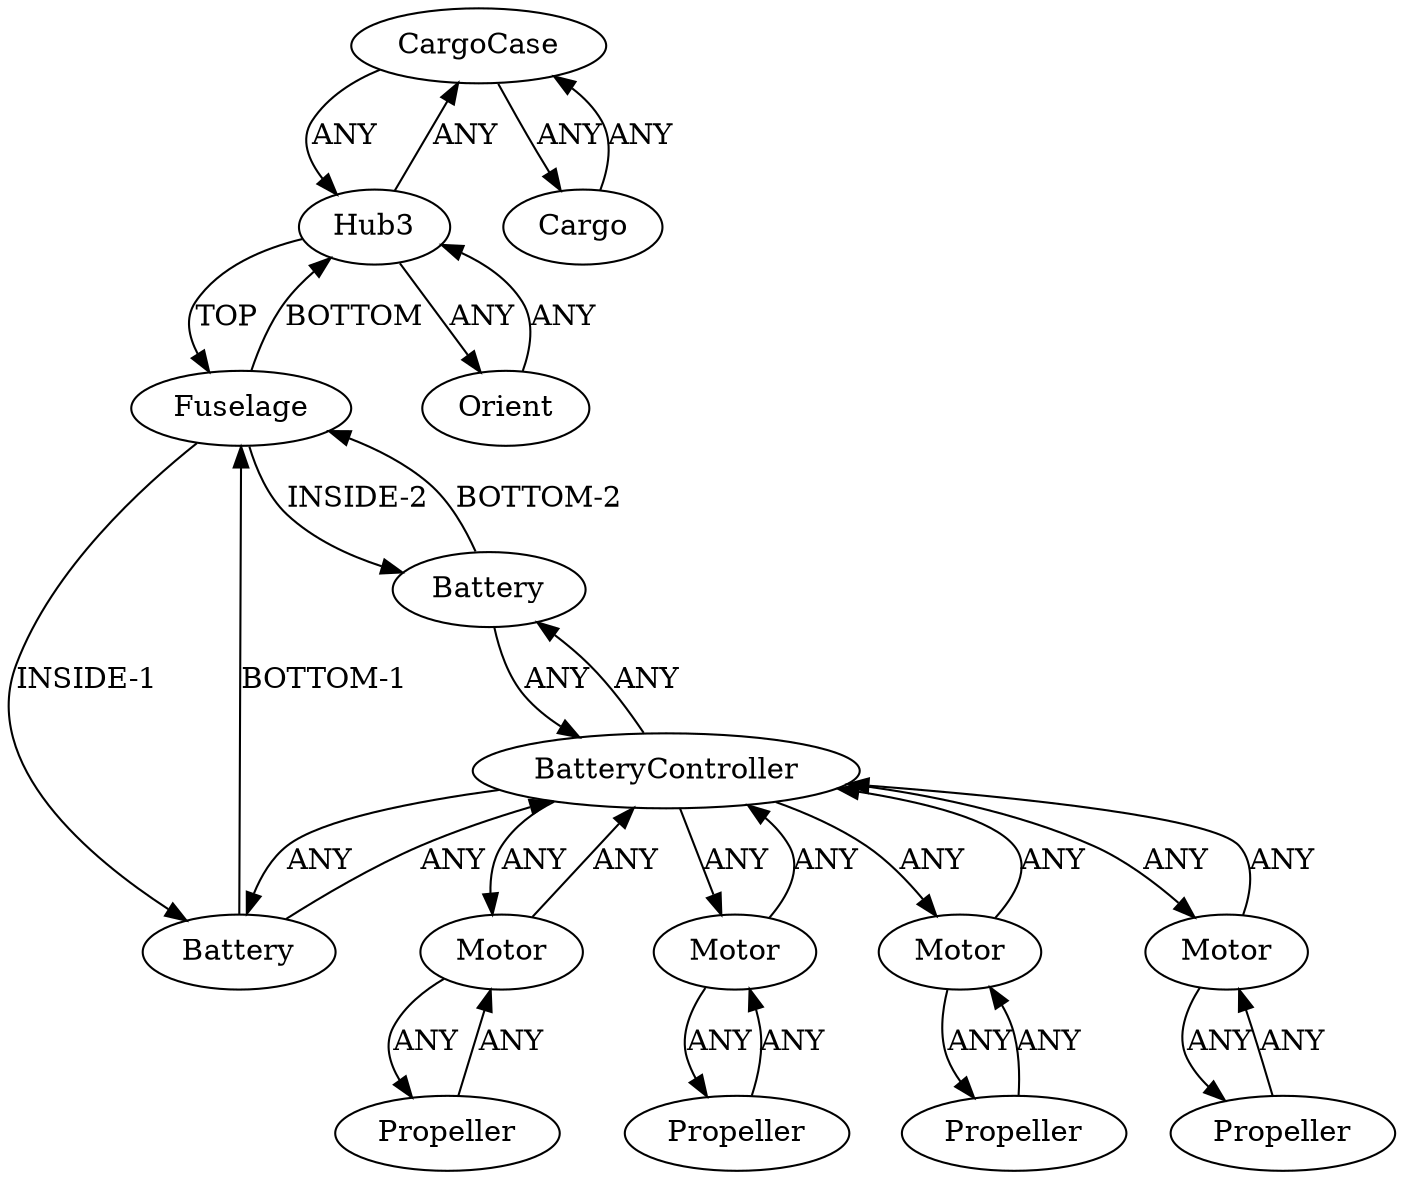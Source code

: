 /* Created by igraph 0.10.2 */
digraph {
  0 [
    instance=CargoCase_instance_1
    label=CargoCase
  ];
  1 [
    instance=Fuselage_instance_1
    label=Fuselage
  ];
  2 [
    instance=Motor_instance_1
    label=Motor
  ];
  3 [
    instance=Hub3_instance_4
    label=Hub3
  ];
  4 [
    instance=Propeller_instance_1
    label=Propeller
  ];
  5 [
    instance=Cargo_instance_1
    label=Cargo
  ];
  6 [
    instance=Propeller_instance_2
    label=Propeller
  ];
  7 [
    instance=Motor_instance_2
    label=Motor
  ];
  8 [
    instance=Motor_instance_3
    label=Motor
  ];
  9 [
    instance=Propeller_instance_3
    label=Propeller
  ];
  10 [
    instance=Battery_instance_1
    label=Battery
  ];
  11 [
    instance=Battery_instance_2
    label=Battery
  ];
  12 [
    instance=Orient
    label=Orient
  ];
  13 [
    instance=Motor_instance_4
    label=Motor
  ];
  14 [
    instance=Propeller_instance_4
    label=Propeller
  ];
  15 [
    instance=BatteryController_instance_1
    label=BatteryController
  ];

  0 -> 3 [
    label=ANY
  ];
  0 -> 5 [
    label=ANY
  ];
  1 -> 3 [
    label=BOTTOM
  ];
  1 -> 10 [
    label="INSIDE-1"
  ];
  1 -> 11 [
    label="INSIDE-2"
  ];
  2 -> 4 [
    label=ANY
  ];
  2 -> 15 [
    label=ANY
  ];
  3 -> 0 [
    label=ANY
  ];
  3 -> 1 [
    label=TOP
  ];
  3 -> 12 [
    label=ANY
  ];
  4 -> 2 [
    label=ANY
  ];
  5 -> 0 [
    label=ANY
  ];
  6 -> 7 [
    label=ANY
  ];
  7 -> 6 [
    label=ANY
  ];
  7 -> 15 [
    label=ANY
  ];
  8 -> 9 [
    label=ANY
  ];
  8 -> 15 [
    label=ANY
  ];
  9 -> 8 [
    label=ANY
  ];
  10 -> 1 [
    label="BOTTOM-1"
  ];
  10 -> 15 [
    label=ANY
  ];
  11 -> 1 [
    label="BOTTOM-2"
  ];
  11 -> 15 [
    label=ANY
  ];
  12 -> 3 [
    label=ANY
  ];
  13 -> 14 [
    label=ANY
  ];
  13 -> 15 [
    label=ANY
  ];
  14 -> 13 [
    label=ANY
  ];
  15 -> 2 [
    label=ANY
  ];
  15 -> 7 [
    label=ANY
  ];
  15 -> 8 [
    label=ANY
  ];
  15 -> 10 [
    label=ANY
  ];
  15 -> 11 [
    label=ANY
  ];
  15 -> 13 [
    label=ANY
  ];
}
